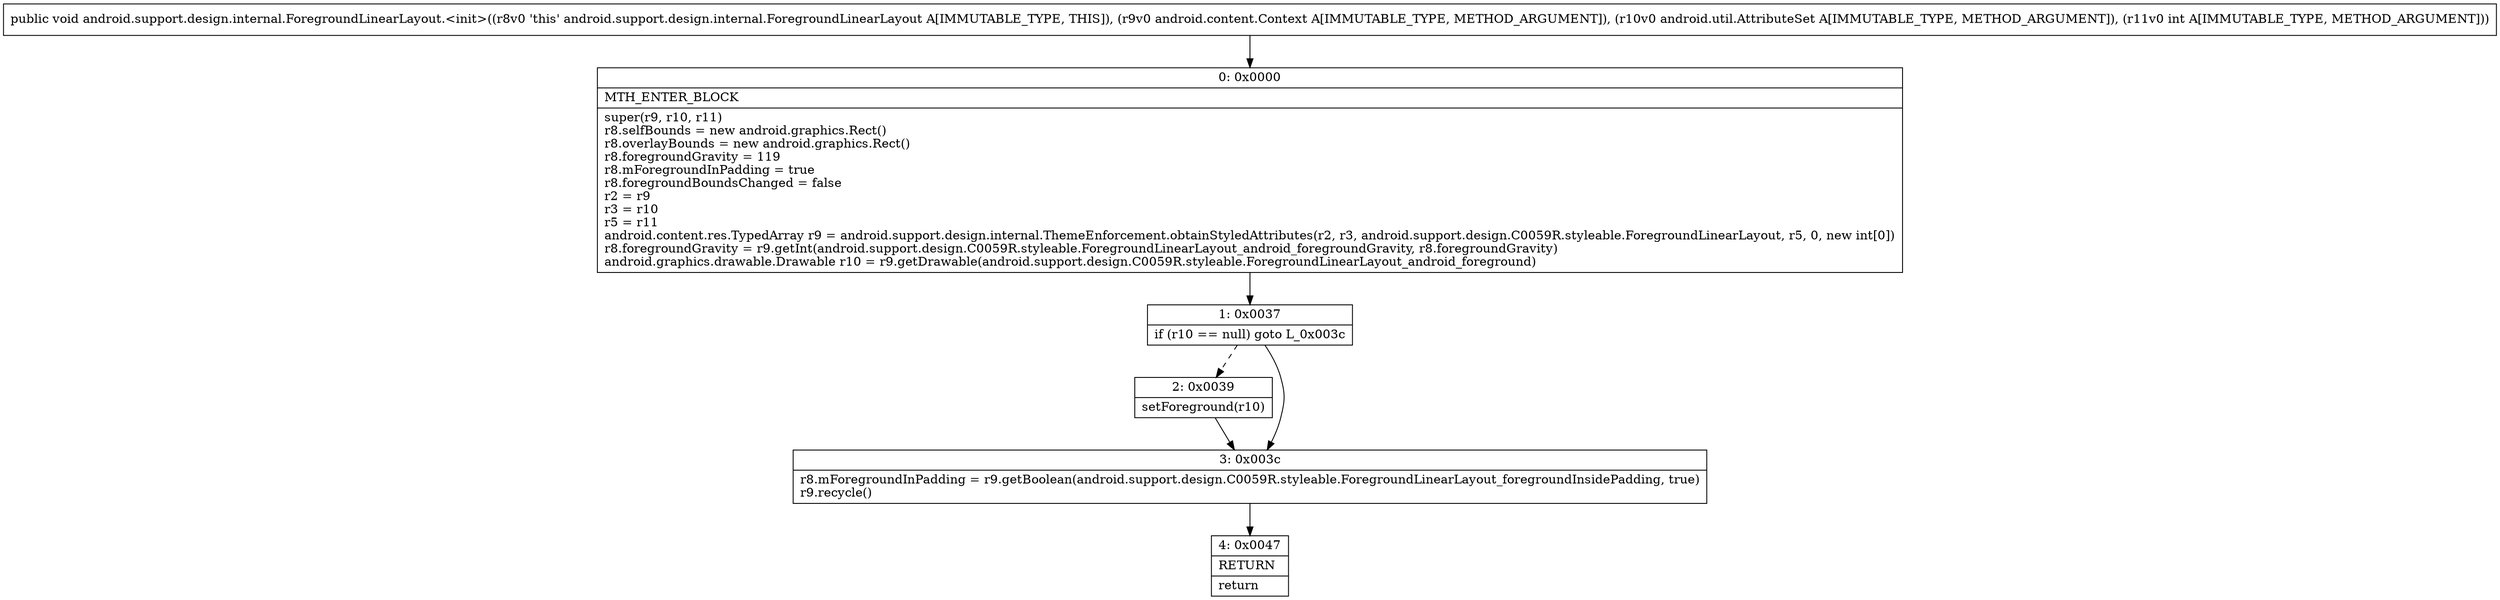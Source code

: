 digraph "CFG forandroid.support.design.internal.ForegroundLinearLayout.\<init\>(Landroid\/content\/Context;Landroid\/util\/AttributeSet;I)V" {
Node_0 [shape=record,label="{0\:\ 0x0000|MTH_ENTER_BLOCK\l|super(r9, r10, r11)\lr8.selfBounds = new android.graphics.Rect()\lr8.overlayBounds = new android.graphics.Rect()\lr8.foregroundGravity = 119\lr8.mForegroundInPadding = true\lr8.foregroundBoundsChanged = false\lr2 = r9\lr3 = r10\lr5 = r11\landroid.content.res.TypedArray r9 = android.support.design.internal.ThemeEnforcement.obtainStyledAttributes(r2, r3, android.support.design.C0059R.styleable.ForegroundLinearLayout, r5, 0, new int[0])\lr8.foregroundGravity = r9.getInt(android.support.design.C0059R.styleable.ForegroundLinearLayout_android_foregroundGravity, r8.foregroundGravity)\landroid.graphics.drawable.Drawable r10 = r9.getDrawable(android.support.design.C0059R.styleable.ForegroundLinearLayout_android_foreground)\l}"];
Node_1 [shape=record,label="{1\:\ 0x0037|if (r10 == null) goto L_0x003c\l}"];
Node_2 [shape=record,label="{2\:\ 0x0039|setForeground(r10)\l}"];
Node_3 [shape=record,label="{3\:\ 0x003c|r8.mForegroundInPadding = r9.getBoolean(android.support.design.C0059R.styleable.ForegroundLinearLayout_foregroundInsidePadding, true)\lr9.recycle()\l}"];
Node_4 [shape=record,label="{4\:\ 0x0047|RETURN\l|return\l}"];
MethodNode[shape=record,label="{public void android.support.design.internal.ForegroundLinearLayout.\<init\>((r8v0 'this' android.support.design.internal.ForegroundLinearLayout A[IMMUTABLE_TYPE, THIS]), (r9v0 android.content.Context A[IMMUTABLE_TYPE, METHOD_ARGUMENT]), (r10v0 android.util.AttributeSet A[IMMUTABLE_TYPE, METHOD_ARGUMENT]), (r11v0 int A[IMMUTABLE_TYPE, METHOD_ARGUMENT])) }"];
MethodNode -> Node_0;
Node_0 -> Node_1;
Node_1 -> Node_2[style=dashed];
Node_1 -> Node_3;
Node_2 -> Node_3;
Node_3 -> Node_4;
}

